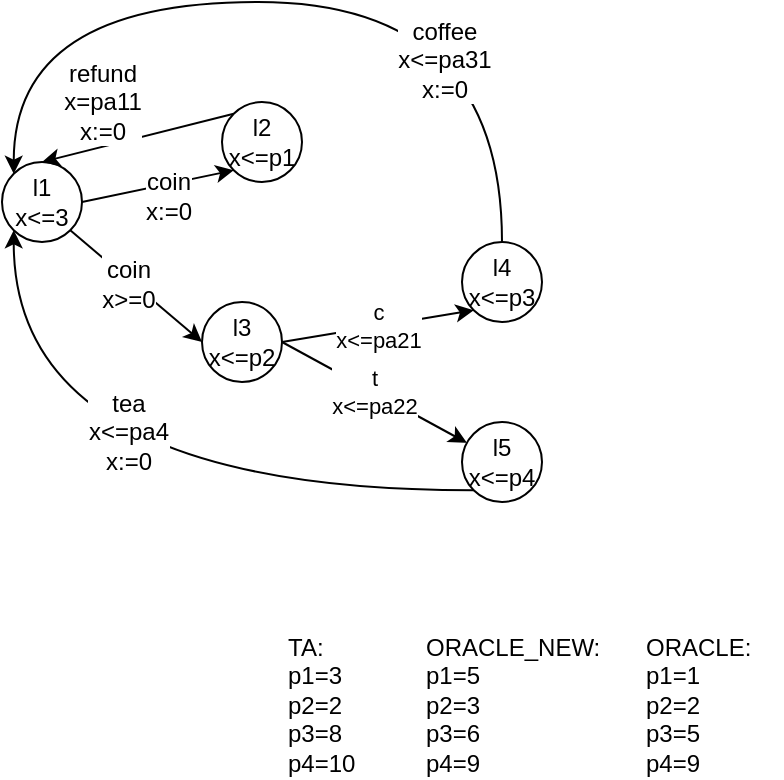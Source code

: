 <mxfile version="10.6.3" type="device"><diagram id="602_UPGv0kyg9eFDIgZk" name="Page-1"><mxGraphModel dx="502" dy="484" grid="1" gridSize="10" guides="1" tooltips="1" connect="1" arrows="1" fold="1" page="1" pageScale="1" pageWidth="850" pageHeight="1100" math="0" shadow="0"><root><mxCell id="0"/><mxCell id="1" parent="0"/><mxCell id="FJSMosQdDe1wNbW8Flbf-7" style="rounded=0;orthogonalLoop=1;jettySize=auto;html=1;exitX=1;exitY=0.5;exitDx=0;exitDy=0;entryX=0;entryY=1;entryDx=0;entryDy=0;" edge="1" parent="1" source="FJSMosQdDe1wNbW8Flbf-1" target="FJSMosQdDe1wNbW8Flbf-2"><mxGeometry relative="1" as="geometry"/></mxCell><mxCell id="FJSMosQdDe1wNbW8Flbf-8" value="coin&lt;br&gt;x:=0&lt;br&gt;" style="text;html=1;resizable=0;points=[];align=center;verticalAlign=middle;labelBackgroundColor=#ffffff;" vertex="1" connectable="0" parent="FJSMosQdDe1wNbW8Flbf-7"><mxGeometry x="-0.1" y="-2" relative="1" as="geometry"><mxPoint x="8" y="1.5" as="offset"/></mxGeometry></mxCell><mxCell id="FJSMosQdDe1wNbW8Flbf-9" style="rounded=0;orthogonalLoop=1;jettySize=auto;html=1;exitX=1;exitY=1;exitDx=0;exitDy=0;entryX=0;entryY=0.5;entryDx=0;entryDy=0;" edge="1" parent="1" source="FJSMosQdDe1wNbW8Flbf-1" target="FJSMosQdDe1wNbW8Flbf-3"><mxGeometry relative="1" as="geometry"/></mxCell><mxCell id="FJSMosQdDe1wNbW8Flbf-10" value="coin&lt;br&gt;x&amp;gt;=0&lt;br&gt;" style="text;html=1;resizable=0;points=[];align=center;verticalAlign=middle;labelBackgroundColor=#ffffff;" vertex="1" connectable="0" parent="FJSMosQdDe1wNbW8Flbf-9"><mxGeometry x="-0.085" y="-2" relative="1" as="geometry"><mxPoint as="offset"/></mxGeometry></mxCell><mxCell id="FJSMosQdDe1wNbW8Flbf-1" value="l1&lt;br&gt;x&amp;lt;=3&lt;br&gt;" style="ellipse;whiteSpace=wrap;html=1;aspect=fixed;" vertex="1" parent="1"><mxGeometry x="60" y="90" width="40" height="40" as="geometry"/></mxCell><mxCell id="FJSMosQdDe1wNbW8Flbf-11" style="edgeStyle=none;rounded=0;orthogonalLoop=1;jettySize=auto;html=1;exitX=0;exitY=0;exitDx=0;exitDy=0;entryX=0.5;entryY=0;entryDx=0;entryDy=0;" edge="1" parent="1" source="FJSMosQdDe1wNbW8Flbf-2" target="FJSMosQdDe1wNbW8Flbf-1"><mxGeometry relative="1" as="geometry"/></mxCell><mxCell id="FJSMosQdDe1wNbW8Flbf-12" value="refund&lt;br&gt;x=pa11&lt;br&gt;x:=0&lt;br&gt;" style="text;html=1;resizable=0;points=[];align=center;verticalAlign=middle;labelBackgroundColor=#ffffff;" vertex="1" connectable="0" parent="FJSMosQdDe1wNbW8Flbf-11"><mxGeometry x="0.378" relative="1" as="geometry"><mxPoint y="-22.5" as="offset"/></mxGeometry></mxCell><mxCell id="FJSMosQdDe1wNbW8Flbf-2" value="l2&lt;br&gt;x&amp;lt;=p1&lt;br&gt;" style="ellipse;whiteSpace=wrap;html=1;aspect=fixed;" vertex="1" parent="1"><mxGeometry x="170" y="60" width="40" height="40" as="geometry"/></mxCell><mxCell id="FJSMosQdDe1wNbW8Flbf-13" value="c&lt;br&gt;x&amp;lt;=pa21&lt;br&gt;" style="edgeStyle=none;rounded=0;orthogonalLoop=1;jettySize=auto;html=1;exitX=1;exitY=0.5;exitDx=0;exitDy=0;entryX=0;entryY=1;entryDx=0;entryDy=0;" edge="1" parent="1" source="FJSMosQdDe1wNbW8Flbf-3" target="FJSMosQdDe1wNbW8Flbf-4"><mxGeometry relative="1" as="geometry"/></mxCell><mxCell id="FJSMosQdDe1wNbW8Flbf-14" value="t&lt;br&gt;x&amp;lt;=pa22&lt;br&gt;" style="edgeStyle=none;rounded=0;orthogonalLoop=1;jettySize=auto;html=1;exitX=1;exitY=0.5;exitDx=0;exitDy=0;" edge="1" parent="1" source="FJSMosQdDe1wNbW8Flbf-3" target="FJSMosQdDe1wNbW8Flbf-5"><mxGeometry relative="1" as="geometry"/></mxCell><mxCell id="FJSMosQdDe1wNbW8Flbf-3" value="l3&lt;br&gt;x&amp;lt;=p2&lt;br&gt;" style="ellipse;whiteSpace=wrap;html=1;aspect=fixed;" vertex="1" parent="1"><mxGeometry x="160" y="160" width="40" height="40" as="geometry"/></mxCell><mxCell id="FJSMosQdDe1wNbW8Flbf-17" style="edgeStyle=orthogonalEdgeStyle;curved=1;rounded=0;orthogonalLoop=1;jettySize=auto;html=1;exitX=0.5;exitY=0;exitDx=0;exitDy=0;entryX=0;entryY=0;entryDx=0;entryDy=0;" edge="1" parent="1" source="FJSMosQdDe1wNbW8Flbf-4" target="FJSMosQdDe1wNbW8Flbf-1"><mxGeometry relative="1" as="geometry"><Array as="points"><mxPoint x="310" y="10"/><mxPoint x="66" y="10"/></Array></mxGeometry></mxCell><mxCell id="FJSMosQdDe1wNbW8Flbf-18" value="coffee&lt;br&gt;x&amp;lt;=pa31&lt;br&gt;x:=0&lt;br&gt;" style="text;html=1;resizable=0;points=[];align=center;verticalAlign=middle;labelBackgroundColor=#ffffff;" vertex="1" connectable="0" parent="FJSMosQdDe1wNbW8Flbf-17"><mxGeometry x="-0.596" y="29" relative="1" as="geometry"><mxPoint as="offset"/></mxGeometry></mxCell><mxCell id="FJSMosQdDe1wNbW8Flbf-4" value="l4&lt;br&gt;x&amp;lt;=p3&lt;br&gt;" style="ellipse;whiteSpace=wrap;html=1;aspect=fixed;" vertex="1" parent="1"><mxGeometry x="290" y="130" width="40" height="40" as="geometry"/></mxCell><mxCell id="FJSMosQdDe1wNbW8Flbf-15" style="edgeStyle=orthogonalEdgeStyle;curved=1;rounded=0;orthogonalLoop=1;jettySize=auto;html=1;exitX=0;exitY=1;exitDx=0;exitDy=0;entryX=0;entryY=1;entryDx=0;entryDy=0;" edge="1" parent="1" source="FJSMosQdDe1wNbW8Flbf-5" target="FJSMosQdDe1wNbW8Flbf-1"><mxGeometry relative="1" as="geometry"/></mxCell><mxCell id="FJSMosQdDe1wNbW8Flbf-16" value="tea&lt;br&gt;x&amp;lt;=pa4&lt;br&gt;x:=0&lt;br&gt;" style="text;html=1;resizable=0;points=[];align=center;verticalAlign=middle;labelBackgroundColor=#ffffff;" vertex="1" connectable="0" parent="FJSMosQdDe1wNbW8Flbf-15"><mxGeometry x="-0.039" y="-29" relative="1" as="geometry"><mxPoint as="offset"/></mxGeometry></mxCell><mxCell id="FJSMosQdDe1wNbW8Flbf-5" value="l5&lt;br&gt;x&amp;lt;=p4&lt;br&gt;" style="ellipse;whiteSpace=wrap;html=1;aspect=fixed;" vertex="1" parent="1"><mxGeometry x="290" y="220" width="40" height="40" as="geometry"/></mxCell><mxCell id="FJSMosQdDe1wNbW8Flbf-19" value="TA:&lt;br&gt;p1=3&lt;br&gt;p2=2&lt;br&gt;p3=8&lt;br&gt;p4=10&lt;br&gt;" style="text;html=1;resizable=0;points=[];autosize=1;align=left;verticalAlign=top;spacingTop=-4;" vertex="1" parent="1"><mxGeometry x="201" y="323" width="50" height="70" as="geometry"/></mxCell><mxCell id="FJSMosQdDe1wNbW8Flbf-20" value="ORACLE_NEW:&lt;br&gt;p1=5&lt;br&gt;p2=3&lt;br&gt;p3=6&lt;br&gt;p4=9&lt;br&gt;" style="text;html=1;resizable=0;points=[];autosize=1;align=left;verticalAlign=top;spacingTop=-4;" vertex="1" parent="1"><mxGeometry x="270" y="323" width="100" height="70" as="geometry"/></mxCell><mxCell id="FJSMosQdDe1wNbW8Flbf-21" value="ORACLE:&lt;br&gt;p1=1&lt;br&gt;p2=2&lt;br&gt;p3=5&lt;br&gt;p4=9&lt;br&gt;" style="text;html=1;resizable=0;points=[];autosize=1;align=left;verticalAlign=top;spacingTop=-4;" vertex="1" parent="1"><mxGeometry x="380" y="323" width="70" height="70" as="geometry"/></mxCell></root></mxGraphModel></diagram></mxfile>